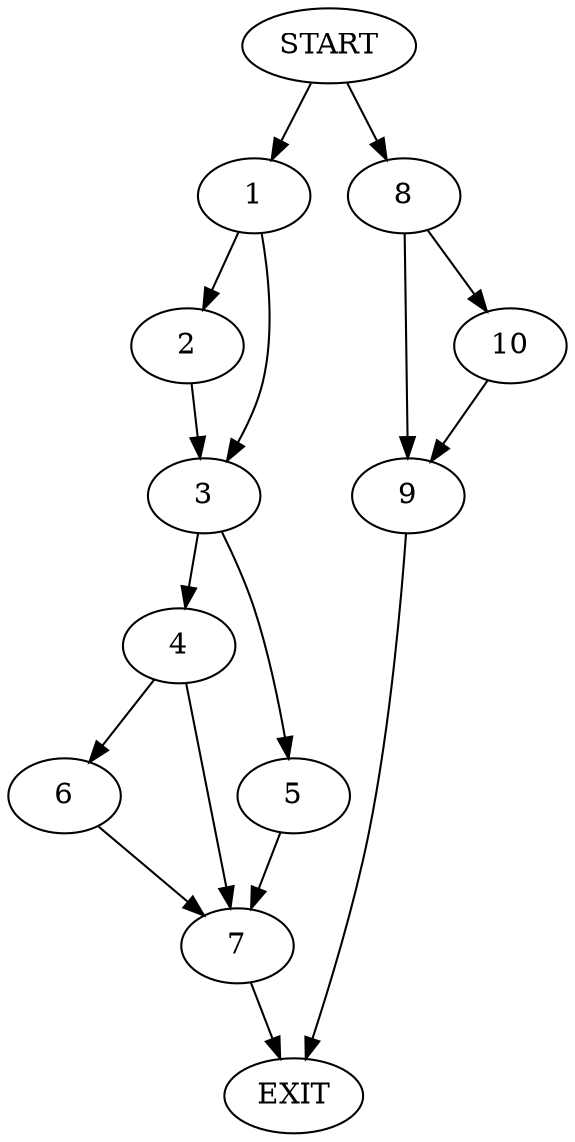 digraph {
0 [label="START"]
11 [label="EXIT"]
0 -> 1
1 -> 2
1 -> 3
3 -> 4
3 -> 5
2 -> 3
4 -> 6
4 -> 7
5 -> 7
7 -> 11
0 -> 8
8 -> 9
8 -> 10
10 -> 9
9 -> 11
6 -> 7
}
